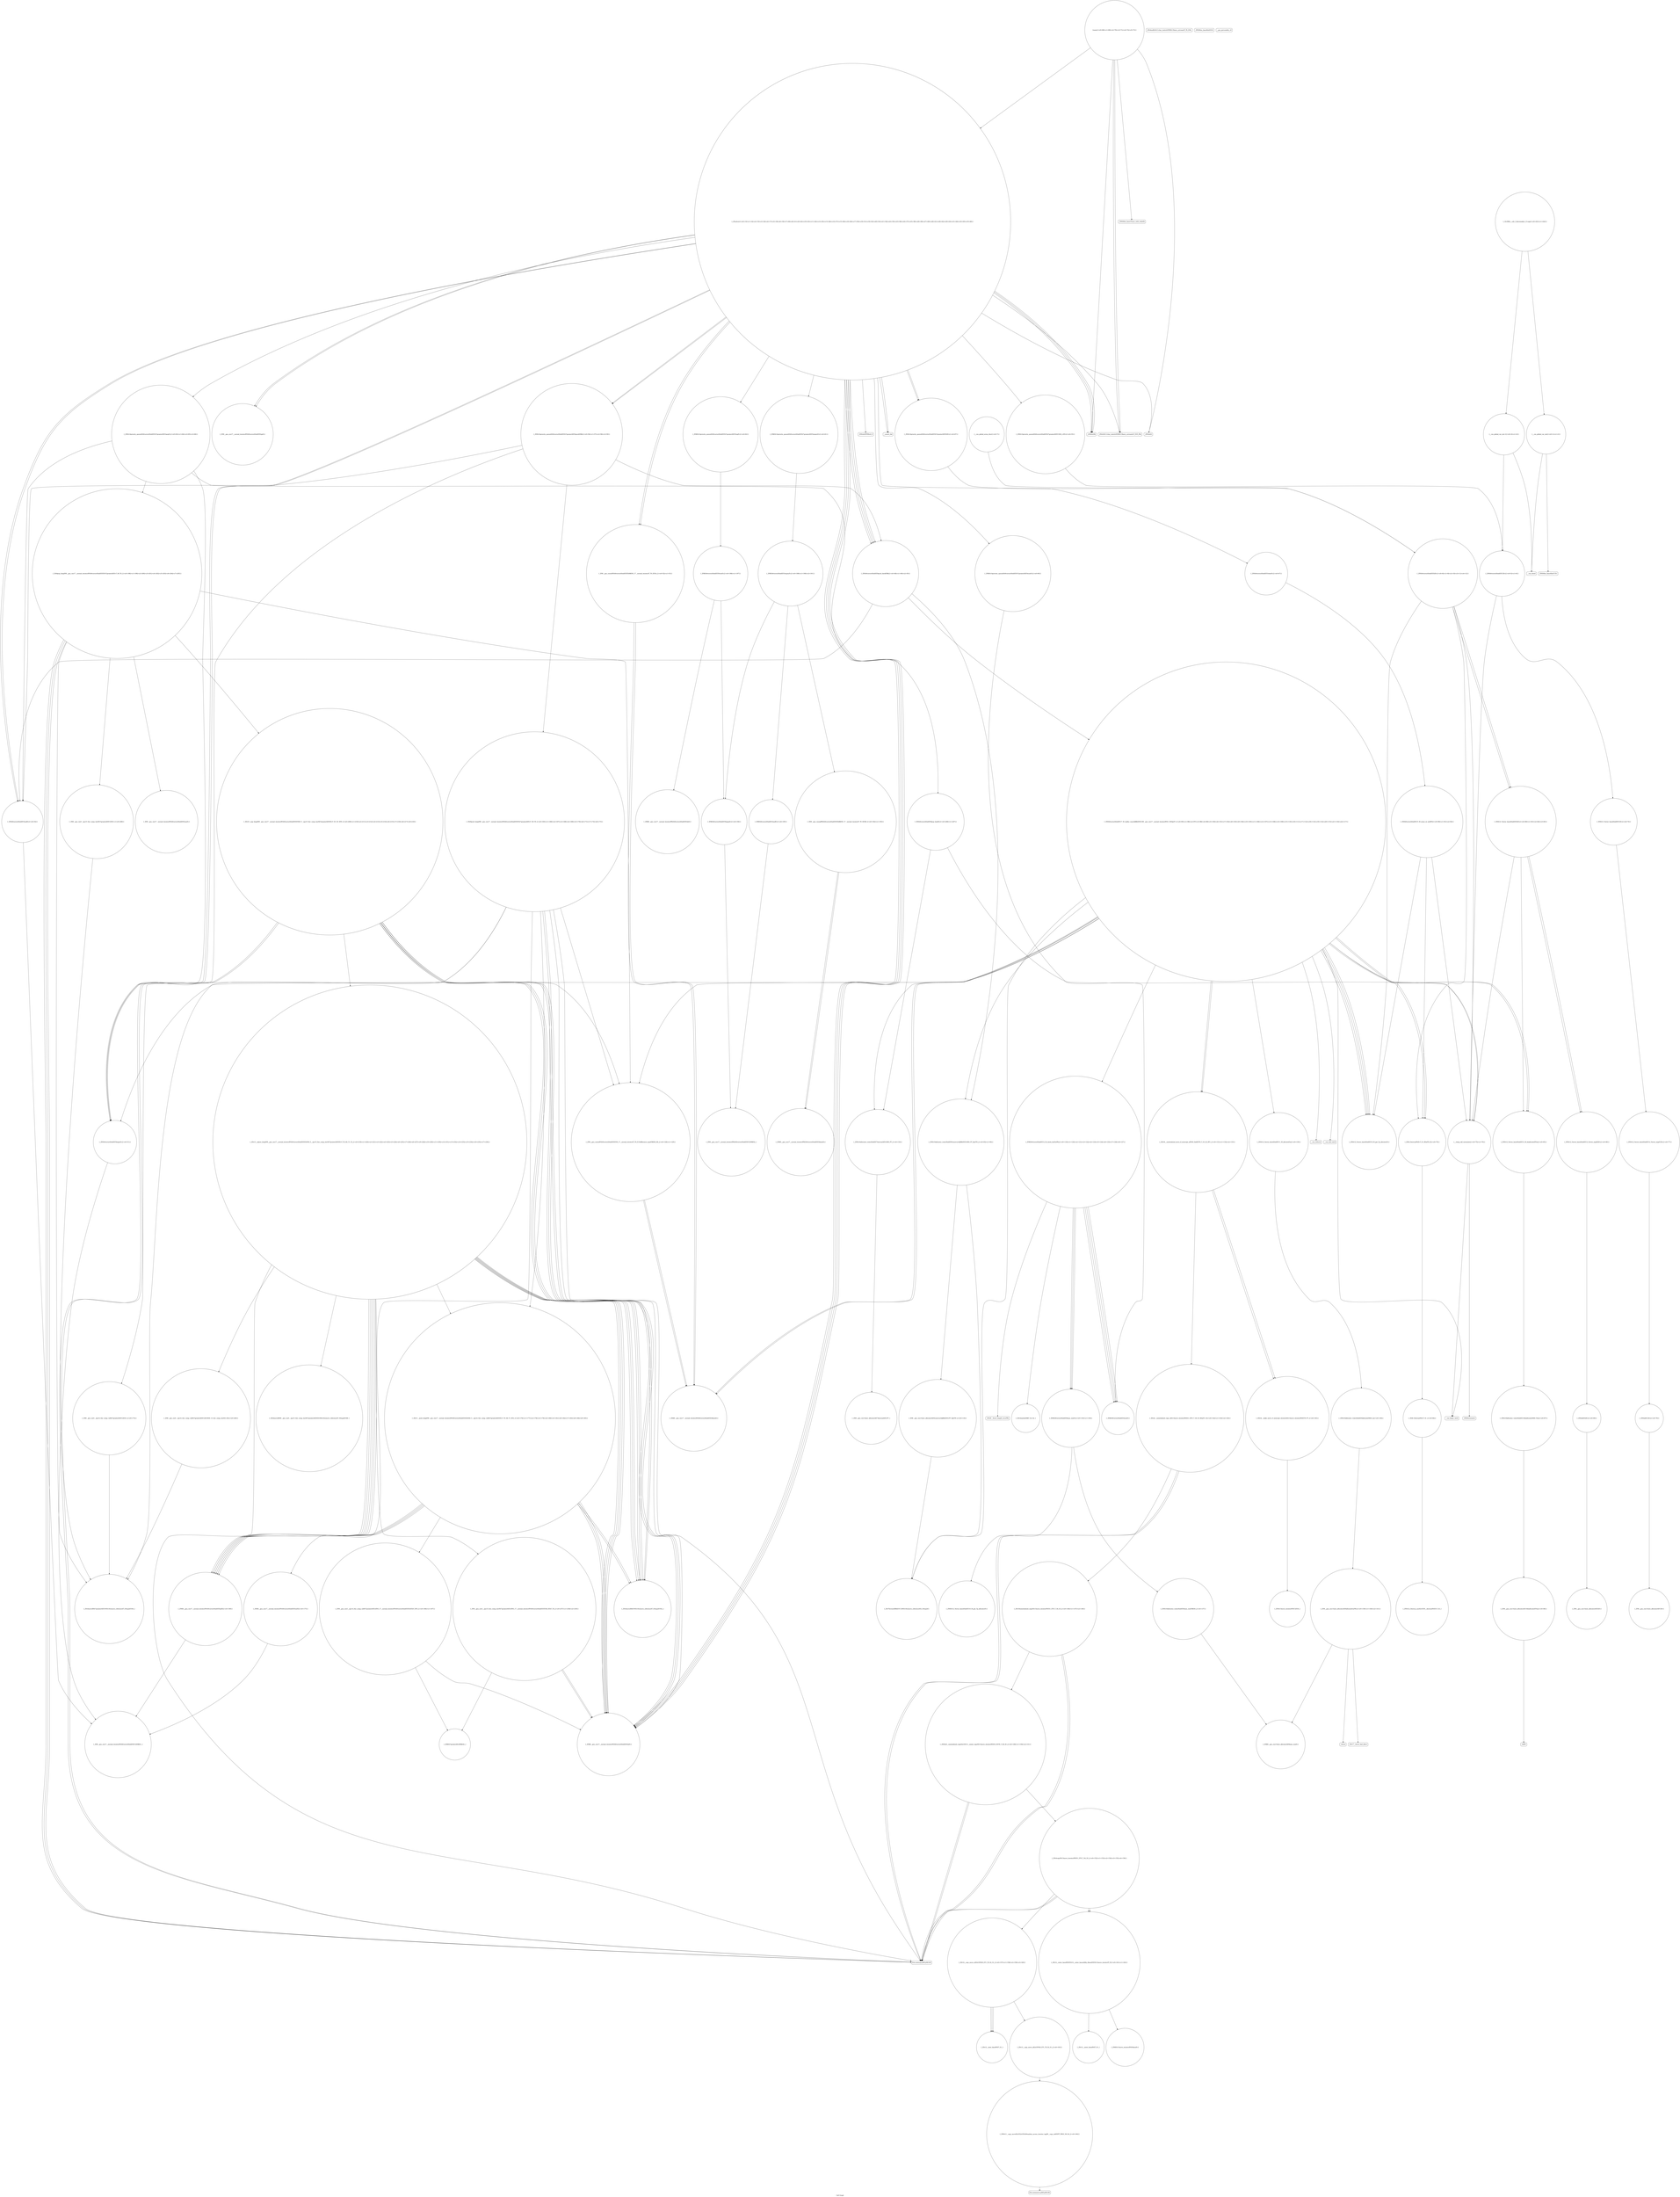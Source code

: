digraph "Call Graph" {
	label="Call Graph";

	Node0x55848735c670 [shape=record,shape=circle,label="{__cxx_global_var_init|{<s0>1|<s1>2}}"];
	Node0x55848735c670:s0 -> Node0x55848735c6f0[color=black];
	Node0x55848735c670:s1 -> Node0x5584875e52d0[color=black];
	Node0x5584875e8e70 [shape=record,shape=circle,label="{_ZN9__gnu_cxx13new_allocatorIiE7destroyIiEEvPT_}"];
	Node0x5584875e54d0 [shape=record,shape=circle,label="{_ZNSt6vectorIiSaIiEED2Ev|{<s0>8|<s1>9|<s2>10|<s3>11|<s4>12}}"];
	Node0x5584875e54d0:s0 -> Node0x5584875e6550[color=black];
	Node0x5584875e54d0:s1 -> Node0x5584875e64d0[color=black];
	Node0x5584875e54d0:s2 -> Node0x5584875e65d0[color=black];
	Node0x5584875e54d0:s3 -> Node0x5584875e65d0[color=black];
	Node0x5584875e54d0:s4 -> Node0x5584875e61d0[color=black];
	Node0x5584875e69d0 [shape=record,shape=circle,label="{_ZSt11__push_heapIN9__gnu_cxx17__normal_iteratorIPiSt6vectorIiSaIiEEEEliNS0_5__ops14_Iter_comp_valISt7greaterIiEEEEvT_T0_SD_T1_RT2_|{<s0>176|<s1>177|<s2>178|<s3>179|<s4>180|<s5>181|<s6>182|<s7>183|<s8>184|<s9>185}}"];
	Node0x5584875e69d0:s0 -> Node0x5584875e6ad0[color=black];
	Node0x5584875e69d0:s1 -> Node0x5584875e6a50[color=black];
	Node0x5584875e69d0:s2 -> Node0x5584875e6ad0[color=black];
	Node0x5584875e69d0:s3 -> Node0x5584875e58d0[color=black];
	Node0x5584875e69d0:s4 -> Node0x5584875e90f0[color=black];
	Node0x5584875e69d0:s5 -> Node0x5584875e6ad0[color=black];
	Node0x5584875e69d0:s6 -> Node0x5584875e58d0[color=black];
	Node0x5584875e69d0:s7 -> Node0x5584875e90f0[color=black];
	Node0x5584875e69d0:s8 -> Node0x5584875e6ad0[color=black];
	Node0x5584875e69d0:s9 -> Node0x5584875e58d0[color=black];
	Node0x5584875e5850 [shape=record,shape=circle,label="{_ZNSt6vectorIiSaIiEE3endEv|{<s0>54}}"];
	Node0x5584875e5850:s0 -> Node0x5584875e8ef0[color=black];
	Node0x5584875e6d50 [shape=record,shape=circle,label="{_ZNKSt6vectorIiSaIiEE3endEv|{<s0>195}}"];
	Node0x5584875e6d50:s0 -> Node0x5584875e6e50[color=black];
	Node0x5584875e5bd0 [shape=record,shape=Mrecord,label="{__assert_fail}"];
	Node0x5584875e70d0 [shape=record,shape=circle,label="{_ZN9__gnu_cxx5__ops15_Iter_comp_iterISt7greaterIiEEC2ES3_|{<s0>208}}"];
	Node0x5584875e70d0:s0 -> Node0x5584875e8ff0[color=black];
	Node0x5584875e5f50 [shape=record,shape=Mrecord,label="{_ZSt4endlIcSt11char_traitsIcEERSt13basic_ostreamIT_T0_ES6_}"];
	Node0x5584875e7450 [shape=record,shape=circle,label="{_GLOBAL__sub_I_tkociumaka_2_0.cpp|{<s0>241|<s1>242}}"];
	Node0x5584875e7450:s0 -> Node0x55848735c670[color=black];
	Node0x5584875e7450:s1 -> Node0x5584875e5350[color=black];
	Node0x5584875e62d0 [shape=record,shape=Mrecord,label="{_ZSt9terminatev}"];
	Node0x5584875e6650 [shape=record,shape=circle,label="{_ZSt8_DestroyIPiEvT_S1_|{<s0>84}}"];
	Node0x5584875e6650:s0 -> Node0x5584875e66d0[color=black];
	Node0x5584875e79f0 [shape=record,shape=circle,label="{_ZNSaIiED2Ev|{<s0>89}}"];
	Node0x5584875e79f0:s0 -> Node0x5584875e7a70[color=black];
	Node0x5584875e7d70 [shape=record,shape=circle,label="{_ZNKSt6vectorIiSaIiEE12_M_check_lenEmPKc|{<s0>119|<s1>120|<s2>121|<s3>122|<s4>123|<s5>124|<s6>125|<s7>126|<s8>127}}"];
	Node0x5584875e7d70:s0 -> Node0x5584875e8170[color=black];
	Node0x5584875e7d70:s1 -> Node0x5584875e81f0[color=black];
	Node0x5584875e7d70:s2 -> Node0x5584875e8270[color=black];
	Node0x5584875e7d70:s3 -> Node0x5584875e81f0[color=black];
	Node0x5584875e7d70:s4 -> Node0x5584875e81f0[color=black];
	Node0x5584875e7d70:s5 -> Node0x5584875e82f0[color=black];
	Node0x5584875e7d70:s6 -> Node0x5584875e81f0[color=black];
	Node0x5584875e7d70:s7 -> Node0x5584875e8170[color=black];
	Node0x5584875e7d70:s8 -> Node0x5584875e8170[color=black];
	Node0x5584875e80f0 [shape=record,shape=Mrecord,label="{__cxa_end_catch}"];
	Node0x5584875e8470 [shape=record,shape=circle,label="{_ZNK9__gnu_cxx13new_allocatorIiE8max_sizeEv}"];
	Node0x5584875e87f0 [shape=record,shape=circle,label="{_ZSt18uninitialized_copyISt13move_iteratorIPiES1_ET0_T_S4_S3_|{<s0>146|<s1>147|<s2>148}}"];
	Node0x5584875e87f0:s0 -> Node0x5584875e8870[color=black];
	Node0x5584875e87f0:s1 -> Node0x5584875e8870[color=black];
	Node0x5584875e87f0:s2 -> Node0x5584875e88f0[color=black];
	Node0x5584875e8b70 [shape=record,shape=circle,label="{_ZSt12__niter_baseIPiET_S1_}"];
	Node0x55848735c6f0 [shape=record,shape=Mrecord,label="{_ZNSt8ios_base4InitC1Ev}"];
	Node0x5584875e8ef0 [shape=record,shape=circle,label="{_ZN9__gnu_cxx17__normal_iteratorIPiSt6vectorIiSaIiEEEC2ERKS1_}"];
	Node0x5584875e5550 [shape=record,shape=circle,label="{_Z5solvev|{<s0>13|<s1>14|<s2>15|<s3>16|<s4>17|<s5>18|<s6>19|<s7>20|<s8>21|<s9>22|<s10>23|<s11>24|<s12>25|<s13>26|<s14>27|<s15>28|<s16>29|<s17>30|<s18>31|<s19>32|<s20>33|<s21>34|<s22>35|<s23>36|<s24>37|<s25>38|<s26>39|<s27>40|<s28>41|<s29>42|<s30>43|<s31>44|<s32>45|<s33>46}}"];
	Node0x5584875e5550:s0 -> Node0x5584875e55d0[color=black];
	Node0x5584875e5550:s1 -> Node0x5584875e55d0[color=black];
	Node0x5584875e5550:s2 -> Node0x5584875e55d0[color=black];
	Node0x5584875e5550:s3 -> Node0x5584875e5650[color=black];
	Node0x5584875e5550:s4 -> Node0x5584875e56d0[color=black];
	Node0x5584875e5550:s5 -> Node0x5584875e56d0[color=black];
	Node0x5584875e5550:s6 -> Node0x5584875e56d0[color=black];
	Node0x5584875e5550:s7 -> Node0x5584875e56d0[color=black];
	Node0x5584875e5550:s8 -> Node0x5584875e5750[color=black];
	Node0x5584875e5550:s9 -> Node0x5584875e5850[color=black];
	Node0x5584875e5550:s10 -> Node0x5584875e57d0[color=black];
	Node0x5584875e5550:s11 -> Node0x5584875e58d0[color=black];
	Node0x5584875e5550:s12 -> Node0x5584875e5950[color=black];
	Node0x5584875e5550:s13 -> Node0x5584875e59d0[color=black];
	Node0x5584875e5550:s14 -> Node0x5584875e5a50[color=black];
	Node0x5584875e5550:s15 -> Node0x5584875e5fd0[color=black];
	Node0x5584875e5550:s16 -> Node0x5584875e5b50[color=black];
	Node0x5584875e5550:s17 -> Node0x5584875e5bd0[color=black];
	Node0x5584875e5550:s18 -> Node0x5584875e5c50[color=black];
	Node0x5584875e5550:s19 -> Node0x5584875e5cd0[color=black];
	Node0x5584875e5550:s20 -> Node0x5584875e5d50[color=black];
	Node0x5584875e5550:s21 -> Node0x5584875e5750[color=black];
	Node0x5584875e5550:s22 -> Node0x5584875e5850[color=black];
	Node0x5584875e5550:s23 -> Node0x5584875e57d0[color=black];
	Node0x5584875e5550:s24 -> Node0x5584875e58d0[color=black];
	Node0x5584875e5550:s25 -> Node0x5584875e58d0[color=black];
	Node0x5584875e5550:s26 -> Node0x5584875e58d0[color=black];
	Node0x5584875e5550:s27 -> Node0x5584875e5a50[color=black];
	Node0x5584875e5550:s28 -> Node0x5584875e5950[color=black];
	Node0x5584875e5550:s29 -> Node0x5584875e5bd0[color=black];
	Node0x5584875e5550:s30 -> Node0x5584875e5dd0[color=black];
	Node0x5584875e5550:s31 -> Node0x5584875e5e50[color=black];
	Node0x5584875e5550:s32 -> Node0x5584875e5ed0[color=black];
	Node0x5584875e5550:s33 -> Node0x5584875e5fd0[color=black];
	Node0x5584875e6a50 [shape=record,shape=circle,label="{_ZN9__gnu_cxx5__ops14_Iter_comp_valISt7greaterIiEEclINS_17__normal_iteratorIPiSt6vectorIiSaIiEEEEiEEbT_RT0_|{<s0>186|<s1>187}}"];
	Node0x5584875e6a50:s0 -> Node0x5584875e58d0[color=black];
	Node0x5584875e6a50:s1 -> Node0x5584875e6b50[color=black];
	Node0x5584875e58d0 [shape=record,shape=circle,label="{_ZNK9__gnu_cxx17__normal_iteratorIPiSt6vectorIiSaIiEEEdeEv}"];
	Node0x5584875e6dd0 [shape=record,shape=circle,label="{_ZNK9__gnu_cxx17__normal_iteratorIPKiSt6vectorIiSaIiEEE4baseEv}"];
	Node0x5584875e5c50 [shape=record,shape=circle,label="{_ZNKSt14priority_queueIiSt6vectorIiSaIiEESt7greaterIiEE5emptyEv|{<s0>61}}"];
	Node0x5584875e5c50:s0 -> Node0x5584875e6bd0[color=black];
	Node0x5584875e7150 [shape=record,shape=circle,label="{_ZN9__gnu_cxx17__normal_iteratorIPiSt6vectorIiSaIiEEEmmEv}"];
	Node0x5584875e5fd0 [shape=record,shape=circle,label="{_ZNSt14priority_queueIiSt6vectorIiSaIiEESt7greaterIiEED2Ev|{<s0>67}}"];
	Node0x5584875e5fd0:s0 -> Node0x5584875e54d0[color=black];
	Node0x5584875e6350 [shape=record,shape=circle,label="{_ZNSt12_Vector_baseIiSaIiEE12_Vector_implC2Ev|{<s0>77}}"];
	Node0x5584875e6350:s0 -> Node0x5584875e63d0[color=black];
	Node0x5584875e66d0 [shape=record,shape=circle,label="{_ZNSt12_Destroy_auxILb1EE9__destroyIPiEEvT_S3_}"];
	Node0x5584875e7a70 [shape=record,shape=circle,label="{_ZN9__gnu_cxx13new_allocatorIiED2Ev}"];
	Node0x5584875e7df0 [shape=record,shape=circle,label="{_ZN9__gnu_cxxmiIPiSt6vectorIiSaIiEEEENS_17__normal_iteratorIT_T0_E15difference_typeERKS8_SB_|{<s0>128|<s1>129}}"];
	Node0x5584875e7df0:s0 -> Node0x5584875e7f70[color=black];
	Node0x5584875e7df0:s1 -> Node0x5584875e7f70[color=black];
	Node0x5584875e8170 [shape=record,shape=circle,label="{_ZNKSt6vectorIiSaIiEE8max_sizeEv|{<s0>135|<s1>136}}"];
	Node0x5584875e8170:s0 -> Node0x5584875e83f0[color=black];
	Node0x5584875e8170:s1 -> Node0x5584875e8370[color=black];
	Node0x5584875e84f0 [shape=record,shape=circle,label="{_ZNSt16allocator_traitsISaIiEE8allocateERS0_m|{<s0>138}}"];
	Node0x5584875e84f0:s0 -> Node0x5584875e8570[color=black];
	Node0x5584875e8870 [shape=record,shape=Mrecord,label="{llvm.memcpy.p0i8.p0i8.i64}"];
	Node0x5584875e8bf0 [shape=record,shape=circle,label="{_ZNSt11__copy_moveILb1ELb1ESt26random_access_iterator_tagE8__copy_mIiEEPT_PKS3_S6_S4_|{<s0>164}}"];
	Node0x5584875e8bf0:s0 -> Node0x5584875e8c70[color=black];
	Node0x5584875e5250 [shape=record,shape=Mrecord,label="{_ZNSt8ios_base4InitD1Ev}"];
	Node0x5584875e8f70 [shape=record,shape=circle,label="{_ZSt9push_heapIN9__gnu_cxx17__normal_iteratorIPiSt6vectorIiSaIiEEEESt7greaterIiEEvT_S9_T0_|{<s0>165|<s1>166|<s2>167|<s3>168|<s4>169|<s5>170|<s6>171|<s7>172|<s8>173}}"];
	Node0x5584875e8f70:s0 -> Node0x5584875e8ff0[color=black];
	Node0x5584875e8f70:s1 -> Node0x5584875e9070[color=black];
	Node0x5584875e8f70:s2 -> Node0x5584875e6950[color=black];
	Node0x5584875e8f70:s3 -> Node0x5584875e58d0[color=black];
	Node0x5584875e8f70:s4 -> Node0x5584875e90f0[color=black];
	Node0x5584875e8f70:s5 -> Node0x5584875e8870[color=black];
	Node0x5584875e8f70:s6 -> Node0x5584875e7df0[color=black];
	Node0x5584875e8f70:s7 -> Node0x5584875e90f0[color=black];
	Node0x5584875e8f70:s8 -> Node0x5584875e69d0[color=black];
	Node0x5584875e55d0 [shape=record,shape=Mrecord,label="{_ZNSirsERi}"];
	Node0x5584875e6ad0 [shape=record,shape=circle,label="{_ZNK9__gnu_cxx17__normal_iteratorIPiSt6vectorIiSaIiEEEplEl|{<s0>188}}"];
	Node0x5584875e6ad0:s0 -> Node0x5584875e8ef0[color=black];
	Node0x5584875e5950 [shape=record,shape=circle,label="{_ZN9__gnu_cxx17__normal_iteratorIPiSt6vectorIiSaIiEEEppEv}"];
	Node0x5584875e6e50 [shape=record,shape=circle,label="{_ZN9__gnu_cxx17__normal_iteratorIPKiSt6vectorIiSaIiEEEC2ERKS2_}"];
	Node0x5584875e5cd0 [shape=record,shape=circle,label="{_ZNKSt14priority_queueIiSt6vectorIiSaIiEESt7greaterIiEE3topEv|{<s0>62}}"];
	Node0x5584875e5cd0:s0 -> Node0x5584875e6ed0[color=black];
	Node0x5584875e71d0 [shape=record,shape=circle,label="{_ZSt10__pop_heapIN9__gnu_cxx17__normal_iteratorIPiSt6vectorIiSaIiEEEENS0_5__ops15_Iter_comp_iterISt7greaterIiEEEEvT_SC_SC_RT0_|{<s0>209|<s1>210|<s2>211|<s3>212|<s4>213|<s5>214|<s6>215|<s7>216|<s8>217|<s9>218}}"];
	Node0x5584875e71d0:s0 -> Node0x5584875e58d0[color=black];
	Node0x5584875e71d0:s1 -> Node0x5584875e90f0[color=black];
	Node0x5584875e71d0:s2 -> Node0x5584875e58d0[color=black];
	Node0x5584875e71d0:s3 -> Node0x5584875e90f0[color=black];
	Node0x5584875e71d0:s4 -> Node0x5584875e58d0[color=black];
	Node0x5584875e71d0:s5 -> Node0x5584875e8870[color=black];
	Node0x5584875e71d0:s6 -> Node0x5584875e7df0[color=black];
	Node0x5584875e71d0:s7 -> Node0x5584875e90f0[color=black];
	Node0x5584875e71d0:s8 -> Node0x5584875e8870[color=black];
	Node0x5584875e71d0:s9 -> Node0x5584875e7250[color=black];
	Node0x5584875e6050 [shape=record,shape=circle,label="{main|{<s0>68|<s1>69|<s2>70|<s3>71|<s4>72|<s5>73}}"];
	Node0x5584875e6050:s0 -> Node0x5584875e60d0[color=black];
	Node0x5584875e6050:s1 -> Node0x5584875e55d0[color=black];
	Node0x5584875e6050:s2 -> Node0x5584875e5dd0[color=black];
	Node0x5584875e6050:s3 -> Node0x5584875e5e50[color=black];
	Node0x5584875e6050:s4 -> Node0x5584875e5dd0[color=black];
	Node0x5584875e6050:s5 -> Node0x5584875e5550[color=black];
	Node0x5584875e63d0 [shape=record,shape=circle,label="{_ZNSaIiEC2Ev|{<s0>78}}"];
	Node0x5584875e63d0:s0 -> Node0x5584875e6450[color=black];
	Node0x5584875e6750 [shape=record,shape=circle,label="{_ZNSt12_Vector_baseIiSaIiEE13_M_deallocateEPim|{<s0>85}}"];
	Node0x5584875e6750:s0 -> Node0x5584875e6850[color=black];
	Node0x5584875e7af0 [shape=record,shape=circle,label="{_ZNSt6vectorIiSaIiEE15_M_erase_at_endEPi|{<s0>90|<s1>91|<s2>92}}"];
	Node0x5584875e7af0:s0 -> Node0x5584875e6550[color=black];
	Node0x5584875e7af0:s1 -> Node0x5584875e64d0[color=black];
	Node0x5584875e7af0:s2 -> Node0x5584875e61d0[color=black];
	Node0x5584875e7e70 [shape=record,shape=circle,label="{_ZNSt12_Vector_baseIiSaIiEE11_M_allocateEm|{<s0>130}}"];
	Node0x5584875e7e70:s0 -> Node0x5584875e84f0[color=black];
	Node0x5584875e81f0 [shape=record,shape=circle,label="{_ZNKSt6vectorIiSaIiEE4sizeEv}"];
	Node0x5584875e8570 [shape=record,shape=circle,label="{_ZN9__gnu_cxx13new_allocatorIiE8allocateEmPKv|{<s0>139|<s1>140|<s2>141}}"];
	Node0x5584875e8570:s0 -> Node0x5584875e8470[color=black];
	Node0x5584875e8570:s1 -> Node0x5584875e85f0[color=black];
	Node0x5584875e8570:s2 -> Node0x5584875e8670[color=black];
	Node0x5584875e88f0 [shape=record,shape=circle,label="{_ZNSt20__uninitialized_copyILb1EE13__uninit_copyISt13move_iteratorIPiES3_EET0_T_S6_S5_|{<s0>149|<s1>150|<s2>151}}"];
	Node0x5584875e88f0:s0 -> Node0x5584875e8870[color=black];
	Node0x5584875e88f0:s1 -> Node0x5584875e8870[color=black];
	Node0x5584875e88f0:s2 -> Node0x5584875e8970[color=black];
	Node0x5584875e8c70 [shape=record,shape=Mrecord,label="{llvm.memmove.p0i8.p0i8.i64}"];
	Node0x5584875e52d0 [shape=record,shape=Mrecord,label="{__cxa_atexit}"];
	Node0x5584875e8ff0 [shape=record,shape=circle,label="{_ZSt4moveIRSt7greaterIiEEONSt16remove_referenceIT_E4typeEOS4_}"];
	Node0x5584875e5650 [shape=record,shape=circle,label="{_ZNSt6vectorIiSaIiEE5clearEv|{<s0>47}}"];
	Node0x5584875e5650:s0 -> Node0x5584875e7af0[color=black];
	Node0x5584875e6b50 [shape=record,shape=circle,label="{_ZNKSt7greaterIiEclERKiS2_}"];
	Node0x5584875e59d0 [shape=record,shape=circle,label="{_ZNSt14priority_queueIiSt6vectorIiSaIiEESt7greaterIiEEC2IS2_vEEv|{<s0>55}}"];
	Node0x5584875e59d0:s0 -> Node0x5584875e53d0[color=black];
	Node0x5584875e6ed0 [shape=record,shape=circle,label="{_ZNKSt6vectorIiSaIiEE5frontEv|{<s0>196|<s1>197}}"];
	Node0x5584875e6ed0:s0 -> Node0x5584875e6cd0[color=black];
	Node0x5584875e6ed0:s1 -> Node0x5584875e6f50[color=black];
	Node0x5584875e5d50 [shape=record,shape=circle,label="{_ZNSt14priority_queueIiSt6vectorIiSaIiEESt7greaterIiEE3popEv|{<s0>63|<s1>64|<s2>65|<s3>66}}"];
	Node0x5584875e5d50:s0 -> Node0x5584875e5750[color=black];
	Node0x5584875e5d50:s1 -> Node0x5584875e5850[color=black];
	Node0x5584875e5d50:s2 -> Node0x5584875e6fd0[color=black];
	Node0x5584875e5d50:s3 -> Node0x5584875e7050[color=black];
	Node0x5584875e7250 [shape=record,shape=circle,label="{_ZSt13__adjust_heapIN9__gnu_cxx17__normal_iteratorIPiSt6vectorIiSaIiEEEEliNS0_5__ops15_Iter_comp_iterISt7greaterIiEEEEvT_T0_SD_T1_T2_|{<s0>219|<s1>220|<s2>221|<s3>222|<s4>223|<s5>224|<s6>225|<s7>226|<s8>227|<s9>228|<s10>229|<s11>230|<s12>231|<s13>232|<s14>233|<s15>234|<s16>235|<s17>236}}"];
	Node0x5584875e7250:s0 -> Node0x5584875e6ad0[color=black];
	Node0x5584875e7250:s1 -> Node0x5584875e6ad0[color=black];
	Node0x5584875e7250:s2 -> Node0x5584875e72d0[color=black];
	Node0x5584875e7250:s3 -> Node0x5584875e6ad0[color=black];
	Node0x5584875e7250:s4 -> Node0x5584875e58d0[color=black];
	Node0x5584875e7250:s5 -> Node0x5584875e90f0[color=black];
	Node0x5584875e7250:s6 -> Node0x5584875e6ad0[color=black];
	Node0x5584875e7250:s7 -> Node0x5584875e58d0[color=black];
	Node0x5584875e7250:s8 -> Node0x5584875e6ad0[color=black];
	Node0x5584875e7250:s9 -> Node0x5584875e58d0[color=black];
	Node0x5584875e7250:s10 -> Node0x5584875e90f0[color=black];
	Node0x5584875e7250:s11 -> Node0x5584875e6ad0[color=black];
	Node0x5584875e7250:s12 -> Node0x5584875e58d0[color=black];
	Node0x5584875e7250:s13 -> Node0x5584875e7350[color=black];
	Node0x5584875e7250:s14 -> Node0x5584875e73d0[color=black];
	Node0x5584875e7250:s15 -> Node0x5584875e8870[color=black];
	Node0x5584875e7250:s16 -> Node0x5584875e90f0[color=black];
	Node0x5584875e7250:s17 -> Node0x5584875e69d0[color=black];
	Node0x5584875e60d0 [shape=record,shape=Mrecord,label="{_ZNSt8ios_base15sync_with_stdioEb}"];
	Node0x5584875e6450 [shape=record,shape=circle,label="{_ZN9__gnu_cxx13new_allocatorIiEC2Ev}"];
	Node0x5584875e67d0 [shape=record,shape=circle,label="{_ZNSt12_Vector_baseIiSaIiEE12_Vector_implD2Ev|{<s0>86}}"];
	Node0x5584875e67d0:s0 -> Node0x5584875e79f0[color=black];
	Node0x5584875e7b70 [shape=record,shape=circle,label="{_ZNSt16allocator_traitsISaIiEE9constructIiJRKiEEEvRS0_PT_DpOT0_|{<s0>93|<s1>94}}"];
	Node0x5584875e7b70:s0 -> Node0x5584875e7cf0[color=black];
	Node0x5584875e7b70:s1 -> Node0x5584875e7c70[color=black];
	Node0x5584875e7ef0 [shape=record,shape=circle,label="{_ZSt34__uninitialized_move_if_noexcept_aIPiS0_SaIiEET0_T_S3_S2_RT1_|{<s0>131|<s1>132|<s2>133}}"];
	Node0x5584875e7ef0:s0 -> Node0x5584875e8770[color=black];
	Node0x5584875e7ef0:s1 -> Node0x5584875e8770[color=black];
	Node0x5584875e7ef0:s2 -> Node0x5584875e86f0[color=black];
	Node0x5584875e8270 [shape=record,shape=Mrecord,label="{_ZSt20__throw_length_errorPKc}"];
	Node0x5584875e85f0 [shape=record,shape=Mrecord,label="{_ZSt17__throw_bad_allocv}"];
	Node0x5584875e8970 [shape=record,shape=circle,label="{_ZSt4copyISt13move_iteratorIPiES1_ET0_T_S4_S3_|{<s0>152|<s1>153|<s2>154|<s3>155|<s4>156}}"];
	Node0x5584875e8970:s0 -> Node0x5584875e8870[color=black];
	Node0x5584875e8970:s1 -> Node0x5584875e8a70[color=black];
	Node0x5584875e8970:s2 -> Node0x5584875e8870[color=black];
	Node0x5584875e8970:s3 -> Node0x5584875e8a70[color=black];
	Node0x5584875e8970:s4 -> Node0x5584875e89f0[color=black];
	Node0x5584875e8cf0 [shape=record,shape=circle,label="{_ZSt12__miter_baseIPiET_S1_}"];
	Node0x5584875e5350 [shape=record,shape=circle,label="{__cxx_global_var_init.1|{<s0>3|<s1>4}}"];
	Node0x5584875e5350:s0 -> Node0x5584875e53d0[color=black];
	Node0x5584875e5350:s1 -> Node0x5584875e52d0[color=black];
	Node0x5584875e9070 [shape=record,shape=circle,label="{_ZN9__gnu_cxx5__ops14_Iter_comp_valISt7greaterIiEEC2ES3_|{<s0>174}}"];
	Node0x5584875e9070:s0 -> Node0x5584875e8ff0[color=black];
	Node0x5584875e56d0 [shape=record,shape=circle,label="{_ZNSt6vectorIiSaIiEE9push_backERKi|{<s0>48|<s1>49|<s2>50}}"];
	Node0x5584875e56d0:s0 -> Node0x5584875e7b70[color=black];
	Node0x5584875e56d0:s1 -> Node0x5584875e5850[color=black];
	Node0x5584875e56d0:s2 -> Node0x5584875e7bf0[color=black];
	Node0x5584875e6bd0 [shape=record,shape=circle,label="{_ZNKSt6vectorIiSaIiEE5emptyEv|{<s0>189|<s1>190|<s2>191}}"];
	Node0x5584875e6bd0:s0 -> Node0x5584875e6cd0[color=black];
	Node0x5584875e6bd0:s1 -> Node0x5584875e6d50[color=black];
	Node0x5584875e6bd0:s2 -> Node0x5584875e6c50[color=black];
	Node0x5584875e5a50 [shape=record,shape=circle,label="{_ZNSt14priority_queueIiSt6vectorIiSaIiEESt7greaterIiEE4pushERKi|{<s0>56|<s1>57|<s2>58|<s3>59}}"];
	Node0x5584875e5a50:s0 -> Node0x5584875e56d0[color=black];
	Node0x5584875e5a50:s1 -> Node0x5584875e5750[color=black];
	Node0x5584875e5a50:s2 -> Node0x5584875e5850[color=black];
	Node0x5584875e5a50:s3 -> Node0x5584875e8f70[color=black];
	Node0x5584875e6f50 [shape=record,shape=circle,label="{_ZNK9__gnu_cxx17__normal_iteratorIPKiSt6vectorIiSaIiEEEdeEv}"];
	Node0x5584875e5dd0 [shape=record,shape=Mrecord,label="{_ZStlsISt11char_traitsIcEERSt13basic_ostreamIcT_ES5_PKc}"];
	Node0x5584875e72d0 [shape=record,shape=circle,label="{_ZN9__gnu_cxx5__ops15_Iter_comp_iterISt7greaterIiEEclINS_17__normal_iteratorIPiSt6vectorIiSaIiEEEESB_EEbT_T0_|{<s0>237|<s1>238|<s2>239}}"];
	Node0x5584875e72d0:s0 -> Node0x5584875e58d0[color=black];
	Node0x5584875e72d0:s1 -> Node0x5584875e58d0[color=black];
	Node0x5584875e72d0:s2 -> Node0x5584875e6b50[color=black];
	Node0x5584875e6150 [shape=record,shape=circle,label="{_ZNSt12_Vector_baseIiSaIiEEC2Ev|{<s0>74}}"];
	Node0x5584875e6150:s0 -> Node0x5584875e6350[color=black];
	Node0x5584875e64d0 [shape=record,shape=circle,label="{_ZSt8_DestroyIPiiEvT_S1_RSaIT0_E|{<s0>79}}"];
	Node0x5584875e64d0:s0 -> Node0x5584875e6650[color=black];
	Node0x5584875e6850 [shape=record,shape=circle,label="{_ZNSt16allocator_traitsISaIiEE10deallocateERS0_Pim|{<s0>87}}"];
	Node0x5584875e6850:s0 -> Node0x5584875e68d0[color=black];
	Node0x5584875e7bf0 [shape=record,shape=circle,label="{_ZNSt6vectorIiSaIiEE17_M_realloc_insertIJRKiEEEvN9__gnu_cxx17__normal_iteratorIPiS1_EEDpOT_|{<s0>95|<s1>96|<s2>97|<s3>98|<s4>99|<s5>100|<s6>101|<s7>102|<s8>103|<s9>104|<s10>105|<s11>106|<s12>107|<s13>108|<s14>109|<s15>110|<s16>111|<s17>112|<s18>113|<s19>114|<s20>115|<s21>116|<s22>117}}"];
	Node0x5584875e7bf0:s0 -> Node0x5584875e7d70[color=black];
	Node0x5584875e7bf0:s1 -> Node0x5584875e5750[color=black];
	Node0x5584875e7bf0:s2 -> Node0x5584875e7df0[color=black];
	Node0x5584875e7bf0:s3 -> Node0x5584875e7e70[color=black];
	Node0x5584875e7bf0:s4 -> Node0x5584875e7cf0[color=black];
	Node0x5584875e7bf0:s5 -> Node0x5584875e7b70[color=black];
	Node0x5584875e7bf0:s6 -> Node0x5584875e7f70[color=black];
	Node0x5584875e7bf0:s7 -> Node0x5584875e6550[color=black];
	Node0x5584875e7bf0:s8 -> Node0x5584875e7ef0[color=black];
	Node0x5584875e7bf0:s9 -> Node0x5584875e7f70[color=black];
	Node0x5584875e7bf0:s10 -> Node0x5584875e6550[color=black];
	Node0x5584875e7bf0:s11 -> Node0x5584875e7ef0[color=black];
	Node0x5584875e7bf0:s12 -> Node0x5584875e6250[color=black];
	Node0x5584875e7bf0:s13 -> Node0x5584875e7ff0[color=black];
	Node0x5584875e7bf0:s14 -> Node0x5584875e80f0[color=black];
	Node0x5584875e7bf0:s15 -> Node0x5584875e6550[color=black];
	Node0x5584875e7bf0:s16 -> Node0x5584875e64d0[color=black];
	Node0x5584875e7bf0:s17 -> Node0x5584875e6750[color=black];
	Node0x5584875e7bf0:s18 -> Node0x5584875e8070[color=black];
	Node0x5584875e7bf0:s19 -> Node0x5584875e6550[color=black];
	Node0x5584875e7bf0:s20 -> Node0x5584875e64d0[color=black];
	Node0x5584875e7bf0:s21 -> Node0x5584875e6750[color=black];
	Node0x5584875e7bf0:s22 -> Node0x5584875e61d0[color=black];
	Node0x5584875e7f70 [shape=record,shape=circle,label="{_ZNK9__gnu_cxx17__normal_iteratorIPiSt6vectorIiSaIiEEE4baseEv}"];
	Node0x5584875e82f0 [shape=record,shape=circle,label="{_ZSt3maxImERKT_S2_S2_}"];
	Node0x5584875e8670 [shape=record,shape=Mrecord,label="{_Znwm}"];
	Node0x5584875e89f0 [shape=record,shape=circle,label="{_ZSt14__copy_move_a2ILb1EPiS0_ET1_T0_S2_S1_|{<s0>157|<s1>158|<s2>159|<s3>160}}"];
	Node0x5584875e89f0:s0 -> Node0x5584875e8b70[color=black];
	Node0x5584875e89f0:s1 -> Node0x5584875e8b70[color=black];
	Node0x5584875e89f0:s2 -> Node0x5584875e8b70[color=black];
	Node0x5584875e89f0:s3 -> Node0x5584875e8af0[color=black];
	Node0x5584875e8d70 [shape=record,shape=circle,label="{_ZNKSt13move_iteratorIPiE4baseEv}"];
	Node0x5584875e53d0 [shape=record,shape=circle,label="{_ZNSt6vectorIiSaIiEEC2Ev|{<s0>5|<s1>6}}"];
	Node0x5584875e53d0:s0 -> Node0x5584875e6150[color=black];
	Node0x5584875e53d0:s1 -> Node0x5584875e61d0[color=black];
	Node0x5584875e90f0 [shape=record,shape=circle,label="{_ZSt4moveIRiEONSt16remove_referenceIT_E4typeEOS2_}"];
	Node0x5584875e5750 [shape=record,shape=circle,label="{_ZNSt6vectorIiSaIiEE5beginEv|{<s0>51}}"];
	Node0x5584875e5750:s0 -> Node0x5584875e8ef0[color=black];
	Node0x5584875e6c50 [shape=record,shape=circle,label="{_ZN9__gnu_cxxeqIPKiSt6vectorIiSaIiEEEEbRKNS_17__normal_iteratorIT_T0_EESB_|{<s0>192|<s1>193}}"];
	Node0x5584875e6c50:s0 -> Node0x5584875e6dd0[color=black];
	Node0x5584875e6c50:s1 -> Node0x5584875e6dd0[color=black];
	Node0x5584875e5ad0 [shape=record,shape=Mrecord,label="{__gxx_personality_v0}"];
	Node0x5584875e6fd0 [shape=record,shape=circle,label="{_ZSt8pop_heapIN9__gnu_cxx17__normal_iteratorIPiSt6vectorIiSaIiEEEESt7greaterIiEEvT_S9_T0_|{<s0>198|<s1>199|<s2>200|<s3>201|<s4>202|<s5>203|<s6>204|<s7>205}}"];
	Node0x5584875e6fd0:s0 -> Node0x5584875e7df0[color=black];
	Node0x5584875e6fd0:s1 -> Node0x5584875e8ff0[color=black];
	Node0x5584875e6fd0:s2 -> Node0x5584875e70d0[color=black];
	Node0x5584875e6fd0:s3 -> Node0x5584875e7150[color=black];
	Node0x5584875e6fd0:s4 -> Node0x5584875e8870[color=black];
	Node0x5584875e6fd0:s5 -> Node0x5584875e8870[color=black];
	Node0x5584875e6fd0:s6 -> Node0x5584875e8870[color=black];
	Node0x5584875e6fd0:s7 -> Node0x5584875e71d0[color=black];
	Node0x5584875e5e50 [shape=record,shape=Mrecord,label="{_ZNSolsEi}"];
	Node0x5584875e7350 [shape=record,shape=circle,label="{_ZSt4moveIRN9__gnu_cxx5__ops15_Iter_comp_iterISt7greaterIiEEEEONSt16remove_referenceIT_E4typeEOS8_}"];
	Node0x5584875e61d0 [shape=record,shape=circle,label="{__clang_call_terminate|{<s0>75|<s1>76}}"];
	Node0x5584875e61d0:s0 -> Node0x5584875e6250[color=black];
	Node0x5584875e61d0:s1 -> Node0x5584875e62d0[color=black];
	Node0x5584875e6550 [shape=record,shape=circle,label="{_ZNSt12_Vector_baseIiSaIiEE19_M_get_Tp_allocatorEv}"];
	Node0x5584875e68d0 [shape=record,shape=circle,label="{_ZN9__gnu_cxx13new_allocatorIiE10deallocateEPim|{<s0>88}}"];
	Node0x5584875e68d0:s0 -> Node0x5584875e7970[color=black];
	Node0x5584875e7c70 [shape=record,shape=circle,label="{_ZN9__gnu_cxx13new_allocatorIiE9constructIiJRKiEEEvPT_DpOT0_|{<s0>118}}"];
	Node0x5584875e7c70:s0 -> Node0x5584875e7cf0[color=black];
	Node0x5584875e7ff0 [shape=record,shape=circle,label="{_ZNSt16allocator_traitsISaIiEE7destroyIiEEvRS0_PT_|{<s0>134}}"];
	Node0x5584875e7ff0:s0 -> Node0x5584875e8e70[color=black];
	Node0x5584875e8370 [shape=record,shape=circle,label="{_ZNSt16allocator_traitsISaIiEE8max_sizeERKS0_|{<s0>137}}"];
	Node0x5584875e8370:s0 -> Node0x5584875e8470[color=black];
	Node0x5584875e86f0 [shape=record,shape=circle,label="{_ZSt22__uninitialized_copy_aISt13move_iteratorIPiES1_iET0_T_S4_S3_RSaIT1_E|{<s0>142|<s1>143|<s2>144}}"];
	Node0x5584875e86f0:s0 -> Node0x5584875e8870[color=black];
	Node0x5584875e86f0:s1 -> Node0x5584875e8870[color=black];
	Node0x5584875e86f0:s2 -> Node0x5584875e87f0[color=black];
	Node0x5584875e8a70 [shape=record,shape=circle,label="{_ZSt12__miter_baseIPiEDTcl12__miter_basecldtfp_4baseEEESt13move_iteratorIT_E|{<s0>161|<s1>162}}"];
	Node0x5584875e8a70:s0 -> Node0x5584875e8d70[color=black];
	Node0x5584875e8a70:s1 -> Node0x5584875e8cf0[color=black];
	Node0x5584875e8df0 [shape=record,shape=circle,label="{_ZNSt13move_iteratorIPiEC2ES0_}"];
	Node0x5584875e5450 [shape=record,shape=circle,label="{__cxx_global_array_dtor|{<s0>7}}"];
	Node0x5584875e5450:s0 -> Node0x5584875e54d0[color=black];
	Node0x5584875e6950 [shape=record,shape=circle,label="{_ZNK9__gnu_cxx17__normal_iteratorIPiSt6vectorIiSaIiEEEmiEl|{<s0>175}}"];
	Node0x5584875e6950:s0 -> Node0x5584875e8ef0[color=black];
	Node0x5584875e57d0 [shape=record,shape=circle,label="{_ZN9__gnu_cxxneIPiSt6vectorIiSaIiEEEEbRKNS_17__normal_iteratorIT_T0_EESA_|{<s0>52|<s1>53}}"];
	Node0x5584875e57d0:s0 -> Node0x5584875e7f70[color=black];
	Node0x5584875e57d0:s1 -> Node0x5584875e7f70[color=black];
	Node0x5584875e6cd0 [shape=record,shape=circle,label="{_ZNKSt6vectorIiSaIiEE5beginEv|{<s0>194}}"];
	Node0x5584875e6cd0:s0 -> Node0x5584875e6e50[color=black];
	Node0x5584875e5b50 [shape=record,shape=circle,label="{_ZNKSt14priority_queueIiSt6vectorIiSaIiEESt7greaterIiEE4sizeEv|{<s0>60}}"];
	Node0x5584875e5b50:s0 -> Node0x5584875e81f0[color=black];
	Node0x5584875e7050 [shape=record,shape=circle,label="{_ZNSt6vectorIiSaIiEE8pop_backEv|{<s0>206|<s1>207}}"];
	Node0x5584875e7050:s0 -> Node0x5584875e7ff0[color=black];
	Node0x5584875e7050:s1 -> Node0x5584875e61d0[color=black];
	Node0x5584875e5ed0 [shape=record,shape=Mrecord,label="{_ZNSolsEPFRSoS_E}"];
	Node0x5584875e73d0 [shape=record,shape=circle,label="{_ZN9__gnu_cxx5__ops14_Iter_comp_valISt7greaterIiEEC2EONS0_15_Iter_comp_iterIS3_EE|{<s0>240}}"];
	Node0x5584875e73d0:s0 -> Node0x5584875e8ff0[color=black];
	Node0x5584875e6250 [shape=record,shape=Mrecord,label="{__cxa_begin_catch}"];
	Node0x5584875e65d0 [shape=record,shape=circle,label="{_ZNSt12_Vector_baseIiSaIiEED2Ev|{<s0>80|<s1>81|<s2>82|<s3>83}}"];
	Node0x5584875e65d0:s0 -> Node0x5584875e6750[color=black];
	Node0x5584875e65d0:s1 -> Node0x5584875e67d0[color=black];
	Node0x5584875e65d0:s2 -> Node0x5584875e67d0[color=black];
	Node0x5584875e65d0:s3 -> Node0x5584875e61d0[color=black];
	Node0x5584875e7970 [shape=record,shape=Mrecord,label="{_ZdlPv}"];
	Node0x5584875e7cf0 [shape=record,shape=circle,label="{_ZSt7forwardIRKiEOT_RNSt16remove_referenceIS2_E4typeE}"];
	Node0x5584875e8070 [shape=record,shape=Mrecord,label="{__cxa_rethrow}"];
	Node0x5584875e83f0 [shape=record,shape=circle,label="{_ZNKSt12_Vector_baseIiSaIiEE19_M_get_Tp_allocatorEv}"];
	Node0x5584875e8770 [shape=record,shape=circle,label="{_ZSt32__make_move_if_noexcept_iteratorIiSt13move_iteratorIPiEET0_PT_|{<s0>145}}"];
	Node0x5584875e8770:s0 -> Node0x5584875e8df0[color=black];
	Node0x5584875e8af0 [shape=record,shape=circle,label="{_ZSt13__copy_move_aILb1EPiS0_ET1_T0_S2_S1_|{<s0>163}}"];
	Node0x5584875e8af0:s0 -> Node0x5584875e8bf0[color=black];
}
